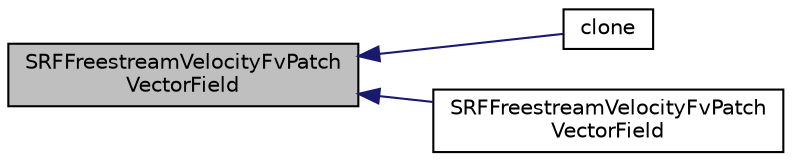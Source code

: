 digraph "SRFFreestreamVelocityFvPatchVectorField"
{
  bgcolor="transparent";
  edge [fontname="Helvetica",fontsize="10",labelfontname="Helvetica",labelfontsize="10"];
  node [fontname="Helvetica",fontsize="10",shape=record];
  rankdir="LR";
  Node1 [label="SRFFreestreamVelocityFvPatch\lVectorField",height=0.2,width=0.4,color="black", fillcolor="grey75", style="filled", fontcolor="black"];
  Node1 -> Node2 [dir="back",color="midnightblue",fontsize="10",style="solid",fontname="Helvetica"];
  Node2 [label="clone",height=0.2,width=0.4,color="black",URL="$a02504.html#a40a4fa5adfca92c7ac14e855f302bf5d",tooltip="Construct and return a clone. "];
  Node1 -> Node3 [dir="back",color="midnightblue",fontsize="10",style="solid",fontname="Helvetica"];
  Node3 [label="SRFFreestreamVelocityFvPatch\lVectorField",height=0.2,width=0.4,color="black",URL="$a02504.html#a5d91b09cfc9ad0f267f1c5ff3e23008a",tooltip="Construct by mapping given SRFFreestreamVelocityFvPatchVectorField. "];
}
